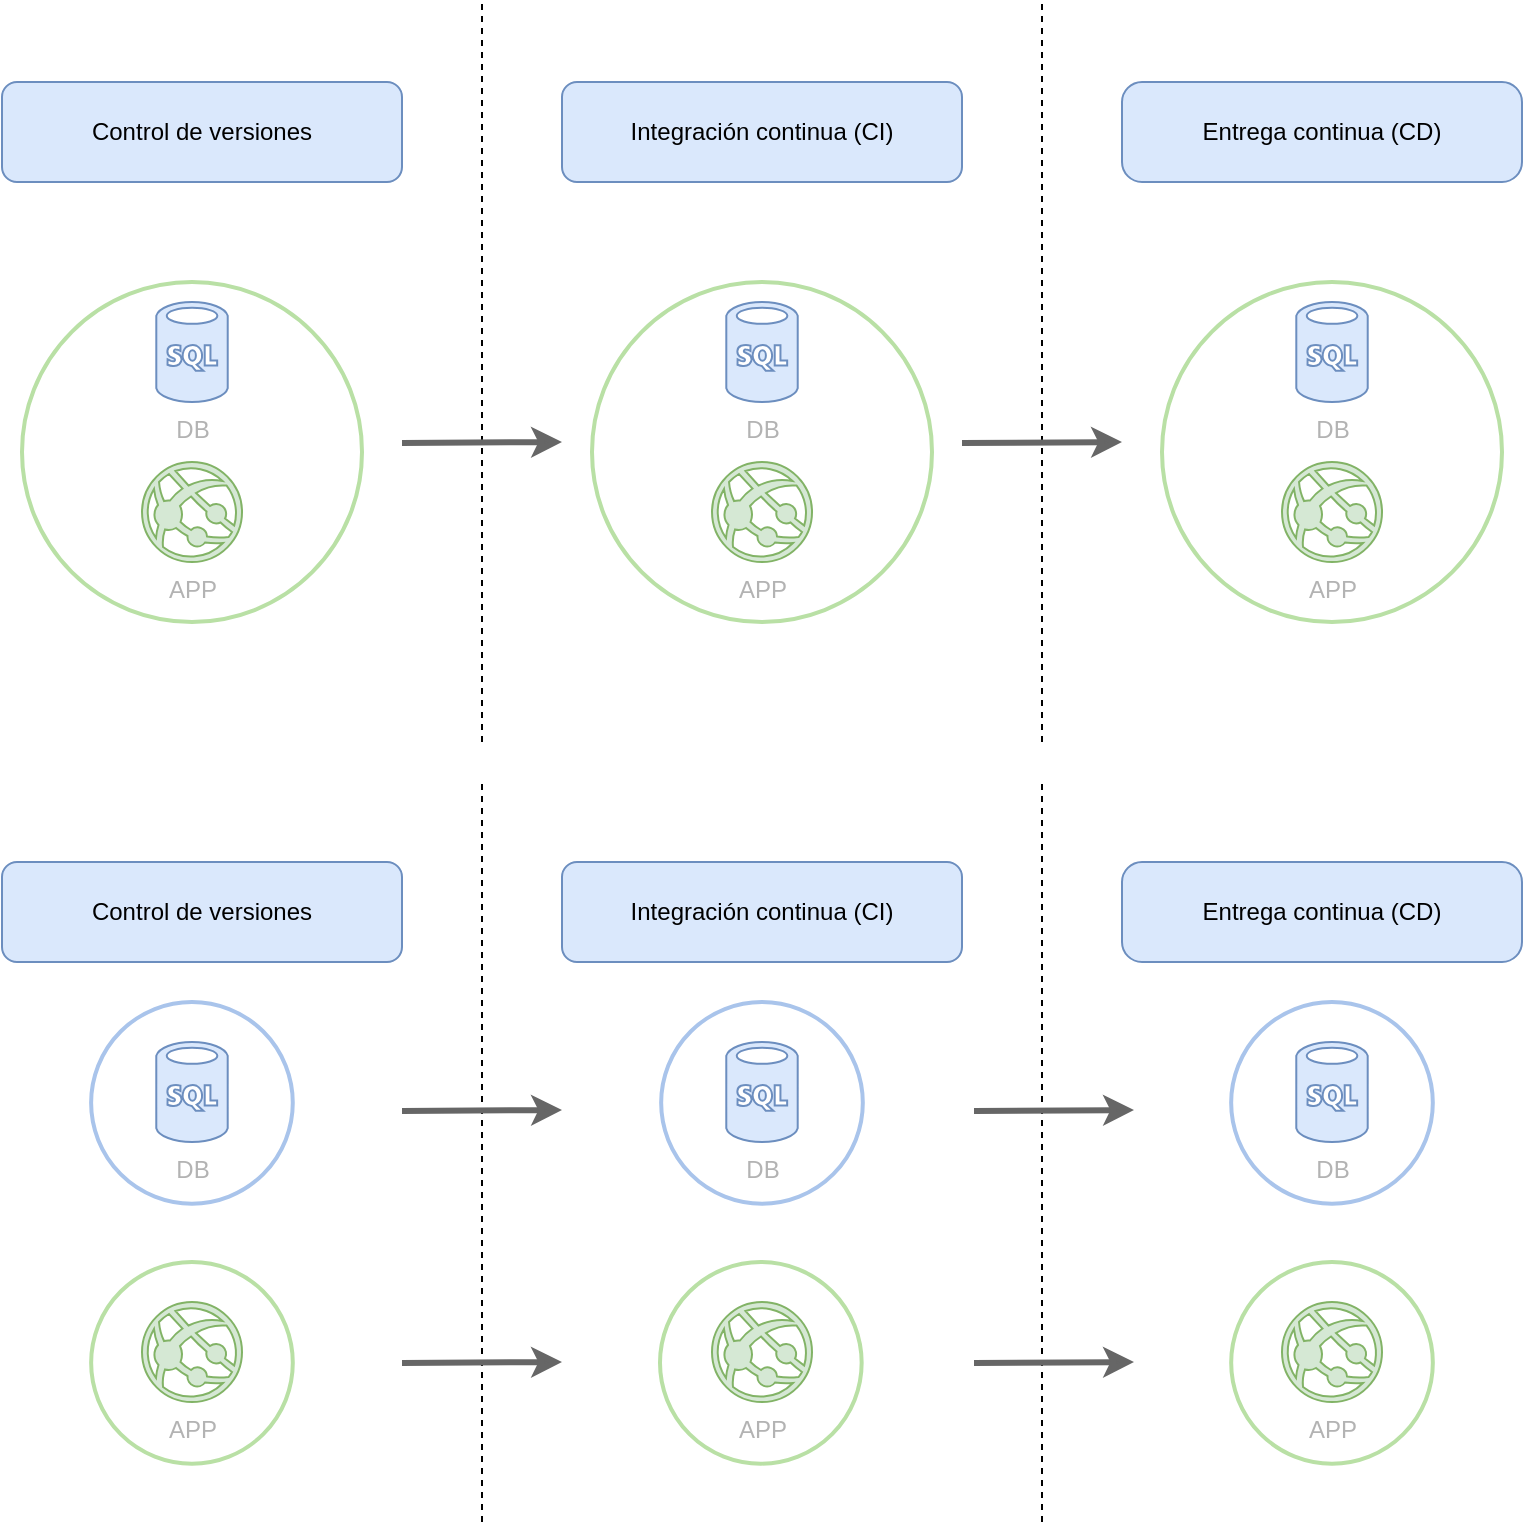 <mxfile version="12.9.9" type="github">
  <diagram id="gpCpd4C2CqXltoKwv3tZ" name="Escenarios">
    <mxGraphModel dx="946" dy="574" grid="1" gridSize="10" guides="1" tooltips="1" connect="1" arrows="1" fold="1" page="1" pageScale="1" pageWidth="827" pageHeight="1169" math="0" shadow="0">
      <root>
        <mxCell id="0" />
        <mxCell id="1" parent="0" />
        <mxCell id="MYIsnShTRxIOHbeXiHgU-14" value="Control de versiones" style="rounded=1;whiteSpace=wrap;html=1;fillColor=#dae8fc;strokeColor=#6c8ebf;" parent="1" vertex="1">
          <mxGeometry x="34" y="70" width="200" height="50" as="geometry" />
        </mxCell>
        <mxCell id="MYIsnShTRxIOHbeXiHgU-15" value="Integración continua (CI)" style="rounded=1;whiteSpace=wrap;html=1;fillColor=#dae8fc;strokeColor=#6c8ebf;" parent="1" vertex="1">
          <mxGeometry x="314" y="70" width="200" height="50" as="geometry" />
        </mxCell>
        <mxCell id="MYIsnShTRxIOHbeXiHgU-16" value="Entrega continua (CD)" style="rounded=1;whiteSpace=wrap;html=1;fillColor=#dae8fc;strokeColor=#6c8ebf;arcSize=20;" parent="1" vertex="1">
          <mxGeometry x="594" y="70" width="200" height="50" as="geometry" />
        </mxCell>
        <mxCell id="MYIsnShTRxIOHbeXiHgU-20" value="" style="group;fontColor=#B3B3B3;" parent="1" vertex="1" connectable="0">
          <mxGeometry x="44.0" y="170" width="170" height="170" as="geometry" />
        </mxCell>
        <mxCell id="MYIsnShTRxIOHbeXiHgU-19" value="" style="ellipse;whiteSpace=wrap;html=1;aspect=fixed;fillColor=none;strokeColor=#B9E0A5;strokeWidth=2;" parent="MYIsnShTRxIOHbeXiHgU-20" vertex="1">
          <mxGeometry width="170" height="170" as="geometry" />
        </mxCell>
        <mxCell id="MYIsnShTRxIOHbeXiHgU-1" value="DB" style="verticalLabelPosition=bottom;html=1;verticalAlign=top;align=center;strokeColor=#6c8ebf;fillColor=#dae8fc;shape=mxgraph.azure.sql_database;fontColor=#B3B3B3;" parent="MYIsnShTRxIOHbeXiHgU-20" vertex="1">
          <mxGeometry x="67.15" y="10" width="35.71" height="50" as="geometry" />
        </mxCell>
        <mxCell id="MYIsnShTRxIOHbeXiHgU-17" value="APP" style="verticalLabelPosition=bottom;html=1;verticalAlign=top;align=center;strokeColor=#82b366;fillColor=#d5e8d4;shape=mxgraph.azure.azure_website;pointerEvents=1;fontColor=#B3B3B3;" parent="MYIsnShTRxIOHbeXiHgU-20" vertex="1">
          <mxGeometry x="60.01" y="90" width="50" height="50" as="geometry" />
        </mxCell>
        <mxCell id="MYIsnShTRxIOHbeXiHgU-21" value="" style="endArrow=none;dashed=1;html=1;" parent="1" edge="1">
          <mxGeometry width="50" height="50" relative="1" as="geometry">
            <mxPoint x="274" y="400" as="sourcePoint" />
            <mxPoint x="274" y="30" as="targetPoint" />
          </mxGeometry>
        </mxCell>
        <mxCell id="2tvlTxC79Wn1W61wuCor-3" value="" style="endArrow=none;dashed=1;html=1;" parent="1" edge="1">
          <mxGeometry width="50" height="50" relative="1" as="geometry">
            <mxPoint x="554" y="400" as="sourcePoint" />
            <mxPoint x="554" y="30" as="targetPoint" />
          </mxGeometry>
        </mxCell>
        <mxCell id="2tvlTxC79Wn1W61wuCor-4" value="" style="group;fontColor=#B3B3B3;" parent="1" vertex="1" connectable="0">
          <mxGeometry x="329" y="170" width="170" height="170" as="geometry" />
        </mxCell>
        <mxCell id="2tvlTxC79Wn1W61wuCor-5" value="" style="ellipse;whiteSpace=wrap;html=1;aspect=fixed;fillColor=none;strokeColor=#B9E0A5;strokeWidth=2;" parent="2tvlTxC79Wn1W61wuCor-4" vertex="1">
          <mxGeometry width="170" height="170" as="geometry" />
        </mxCell>
        <mxCell id="2tvlTxC79Wn1W61wuCor-6" value="DB" style="verticalLabelPosition=bottom;html=1;verticalAlign=top;align=center;strokeColor=#6c8ebf;fillColor=#dae8fc;shape=mxgraph.azure.sql_database;fontColor=#B3B3B3;" parent="2tvlTxC79Wn1W61wuCor-4" vertex="1">
          <mxGeometry x="67.15" y="10" width="35.71" height="50" as="geometry" />
        </mxCell>
        <mxCell id="2tvlTxC79Wn1W61wuCor-7" value="APP" style="verticalLabelPosition=bottom;html=1;verticalAlign=top;align=center;strokeColor=#82b366;fillColor=#d5e8d4;shape=mxgraph.azure.azure_website;pointerEvents=1;fontColor=#B3B3B3;" parent="2tvlTxC79Wn1W61wuCor-4" vertex="1">
          <mxGeometry x="60.01" y="90" width="50" height="50" as="geometry" />
        </mxCell>
        <mxCell id="2tvlTxC79Wn1W61wuCor-8" value="" style="group;fontColor=#B3B3B3;" parent="1" vertex="1" connectable="0">
          <mxGeometry x="614" y="170" width="170" height="170" as="geometry" />
        </mxCell>
        <mxCell id="2tvlTxC79Wn1W61wuCor-9" value="" style="ellipse;whiteSpace=wrap;html=1;aspect=fixed;fillColor=none;strokeColor=#B9E0A5;strokeWidth=2;" parent="2tvlTxC79Wn1W61wuCor-8" vertex="1">
          <mxGeometry width="170" height="170" as="geometry" />
        </mxCell>
        <mxCell id="2tvlTxC79Wn1W61wuCor-10" value="DB" style="verticalLabelPosition=bottom;html=1;verticalAlign=top;align=center;strokeColor=#6c8ebf;fillColor=#dae8fc;shape=mxgraph.azure.sql_database;fontColor=#B3B3B3;" parent="2tvlTxC79Wn1W61wuCor-8" vertex="1">
          <mxGeometry x="67.15" y="10" width="35.71" height="50" as="geometry" />
        </mxCell>
        <mxCell id="2tvlTxC79Wn1W61wuCor-11" value="APP" style="verticalLabelPosition=bottom;html=1;verticalAlign=top;align=center;strokeColor=#82b366;fillColor=#d5e8d4;shape=mxgraph.azure.azure_website;pointerEvents=1;fontColor=#B3B3B3;" parent="2tvlTxC79Wn1W61wuCor-8" vertex="1">
          <mxGeometry x="60.01" y="90" width="50" height="50" as="geometry" />
        </mxCell>
        <mxCell id="2tvlTxC79Wn1W61wuCor-17" value="" style="endArrow=classic;html=1;fontColor=#B3B3B3;fillColor=#f5f5f5;strokeColor=#666666;strokeWidth=3;" parent="1" edge="1">
          <mxGeometry width="50" height="50" relative="1" as="geometry">
            <mxPoint x="234" y="250.5" as="sourcePoint" />
            <mxPoint x="314" y="250" as="targetPoint" />
          </mxGeometry>
        </mxCell>
        <mxCell id="2tvlTxC79Wn1W61wuCor-18" value="" style="endArrow=classic;html=1;fontColor=#B3B3B3;fillColor=#f5f5f5;strokeColor=#666666;strokeWidth=3;" parent="1" edge="1">
          <mxGeometry width="50" height="50" relative="1" as="geometry">
            <mxPoint x="514" y="250.5" as="sourcePoint" />
            <mxPoint x="594" y="250" as="targetPoint" />
          </mxGeometry>
        </mxCell>
        <mxCell id="Q8Wm_trZoOTeBr5sEfMa-1" value="Control de versiones" style="rounded=1;whiteSpace=wrap;html=1;fillColor=#dae8fc;strokeColor=#6c8ebf;" parent="1" vertex="1">
          <mxGeometry x="34" y="460" width="200" height="50" as="geometry" />
        </mxCell>
        <mxCell id="Q8Wm_trZoOTeBr5sEfMa-2" value="Integración continua (CI)" style="rounded=1;whiteSpace=wrap;html=1;fillColor=#dae8fc;strokeColor=#6c8ebf;" parent="1" vertex="1">
          <mxGeometry x="314" y="460" width="200" height="50" as="geometry" />
        </mxCell>
        <mxCell id="Q8Wm_trZoOTeBr5sEfMa-3" value="Entrega continua (CD)" style="rounded=1;whiteSpace=wrap;html=1;fillColor=#dae8fc;strokeColor=#6c8ebf;arcSize=20;" parent="1" vertex="1">
          <mxGeometry x="594" y="460" width="200" height="50" as="geometry" />
        </mxCell>
        <mxCell id="Q8Wm_trZoOTeBr5sEfMa-4" value="" style="endArrow=none;dashed=1;html=1;" parent="1" edge="1">
          <mxGeometry width="50" height="50" relative="1" as="geometry">
            <mxPoint x="274" y="790" as="sourcePoint" />
            <mxPoint x="274" y="420" as="targetPoint" />
          </mxGeometry>
        </mxCell>
        <mxCell id="Q8Wm_trZoOTeBr5sEfMa-5" value="" style="endArrow=none;dashed=1;html=1;" parent="1" edge="1">
          <mxGeometry width="50" height="50" relative="1" as="geometry">
            <mxPoint x="554" y="790" as="sourcePoint" />
            <mxPoint x="554" y="420" as="targetPoint" />
          </mxGeometry>
        </mxCell>
        <mxCell id="Q8Wm_trZoOTeBr5sEfMa-6" value="" style="endArrow=classic;html=1;fontColor=#B3B3B3;fillColor=#f5f5f5;strokeColor=#666666;strokeWidth=3;" parent="1" edge="1">
          <mxGeometry width="50" height="50" relative="1" as="geometry">
            <mxPoint x="234" y="584.5" as="sourcePoint" />
            <mxPoint x="314" y="584" as="targetPoint" />
          </mxGeometry>
        </mxCell>
        <mxCell id="Q8Wm_trZoOTeBr5sEfMa-7" value="" style="endArrow=classic;html=1;fontColor=#B3B3B3;fillColor=#f5f5f5;strokeColor=#666666;strokeWidth=3;" parent="1" edge="1">
          <mxGeometry width="50" height="50" relative="1" as="geometry">
            <mxPoint x="520" y="584.5" as="sourcePoint" />
            <mxPoint x="600" y="584" as="targetPoint" />
          </mxGeometry>
        </mxCell>
        <mxCell id="Q8Wm_trZoOTeBr5sEfMa-8" value="DB" style="verticalLabelPosition=bottom;html=1;verticalAlign=top;align=center;strokeColor=#6c8ebf;fillColor=#dae8fc;shape=mxgraph.azure.sql_database;fontColor=#B3B3B3;" parent="1" vertex="1">
          <mxGeometry x="111.14" y="550" width="35.71" height="50" as="geometry" />
        </mxCell>
        <mxCell id="Q8Wm_trZoOTeBr5sEfMa-9" value="APP" style="verticalLabelPosition=bottom;html=1;verticalAlign=top;align=center;strokeColor=#82b366;fillColor=#d5e8d4;shape=mxgraph.azure.azure_website;pointerEvents=1;fontColor=#B3B3B3;" parent="1" vertex="1">
          <mxGeometry x="104" y="680" width="50" height="50" as="geometry" />
        </mxCell>
        <mxCell id="hevtfb3yxUW6k2UNjcC5-3" value="DB" style="verticalLabelPosition=bottom;html=1;verticalAlign=top;align=center;strokeColor=#6c8ebf;fillColor=#dae8fc;shape=mxgraph.azure.sql_database;fontColor=#B3B3B3;" vertex="1" parent="1">
          <mxGeometry x="396.14" y="550" width="35.71" height="50" as="geometry" />
        </mxCell>
        <mxCell id="hevtfb3yxUW6k2UNjcC5-4" value="APP" style="verticalLabelPosition=bottom;html=1;verticalAlign=top;align=center;strokeColor=#82b366;fillColor=#d5e8d4;shape=mxgraph.azure.azure_website;pointerEvents=1;fontColor=#B3B3B3;" vertex="1" parent="1">
          <mxGeometry x="389" y="680" width="50" height="50" as="geometry" />
        </mxCell>
        <mxCell id="hevtfb3yxUW6k2UNjcC5-5" value="DB" style="verticalLabelPosition=bottom;html=1;verticalAlign=top;align=center;strokeColor=#6c8ebf;fillColor=#dae8fc;shape=mxgraph.azure.sql_database;fontColor=#B3B3B3;" vertex="1" parent="1">
          <mxGeometry x="681.14" y="550" width="35.71" height="50" as="geometry" />
        </mxCell>
        <mxCell id="hevtfb3yxUW6k2UNjcC5-6" value="APP" style="verticalLabelPosition=bottom;html=1;verticalAlign=top;align=center;strokeColor=#82b366;fillColor=#d5e8d4;shape=mxgraph.azure.azure_website;pointerEvents=1;fontColor=#B3B3B3;" vertex="1" parent="1">
          <mxGeometry x="674" y="680" width="50" height="50" as="geometry" />
        </mxCell>
        <mxCell id="hevtfb3yxUW6k2UNjcC5-7" value="" style="endArrow=classic;html=1;fontColor=#B3B3B3;fillColor=#f5f5f5;strokeColor=#666666;strokeWidth=3;" edge="1" parent="1">
          <mxGeometry width="50" height="50" relative="1" as="geometry">
            <mxPoint x="234" y="710.5" as="sourcePoint" />
            <mxPoint x="314" y="710" as="targetPoint" />
          </mxGeometry>
        </mxCell>
        <mxCell id="hevtfb3yxUW6k2UNjcC5-8" value="" style="endArrow=classic;html=1;fontColor=#B3B3B3;fillColor=#f5f5f5;strokeColor=#666666;strokeWidth=3;" edge="1" parent="1">
          <mxGeometry width="50" height="50" relative="1" as="geometry">
            <mxPoint x="520" y="710.5" as="sourcePoint" />
            <mxPoint x="600" y="710" as="targetPoint" />
          </mxGeometry>
        </mxCell>
        <mxCell id="hevtfb3yxUW6k2UNjcC5-13" value="" style="group;fontColor=#B3B3B3;" vertex="1" connectable="0" parent="1">
          <mxGeometry x="78.57" y="660" width="100.84" height="110" as="geometry" />
        </mxCell>
        <mxCell id="hevtfb3yxUW6k2UNjcC5-14" value="" style="ellipse;whiteSpace=wrap;html=1;aspect=fixed;fillColor=none;strokeColor=#B9E0A5;strokeWidth=2;" vertex="1" parent="hevtfb3yxUW6k2UNjcC5-13">
          <mxGeometry width="100.833" height="100.833" as="geometry" />
        </mxCell>
        <mxCell id="hevtfb3yxUW6k2UNjcC5-21" value="" style="group;fontColor=#B3B3B3;" vertex="1" connectable="0" parent="1">
          <mxGeometry x="363" y="660" width="100.84" height="110" as="geometry" />
        </mxCell>
        <mxCell id="hevtfb3yxUW6k2UNjcC5-22" value="" style="ellipse;whiteSpace=wrap;html=1;aspect=fixed;fillColor=none;strokeColor=#B9E0A5;strokeWidth=2;" vertex="1" parent="hevtfb3yxUW6k2UNjcC5-21">
          <mxGeometry width="100.833" height="100.833" as="geometry" />
        </mxCell>
        <mxCell id="hevtfb3yxUW6k2UNjcC5-23" value="" style="group;fontColor=#B3B3B3;" vertex="1" connectable="0" parent="1">
          <mxGeometry x="648.59" y="660" width="100.84" height="110" as="geometry" />
        </mxCell>
        <mxCell id="hevtfb3yxUW6k2UNjcC5-24" value="" style="ellipse;whiteSpace=wrap;html=1;aspect=fixed;fillColor=none;strokeColor=#B9E0A5;strokeWidth=2;" vertex="1" parent="hevtfb3yxUW6k2UNjcC5-23">
          <mxGeometry width="100.833" height="100.833" as="geometry" />
        </mxCell>
        <mxCell id="hevtfb3yxUW6k2UNjcC5-25" value="" style="group;fontColor=#B3B3B3;" vertex="1" connectable="0" parent="1">
          <mxGeometry x="78.56" y="530" width="100.84" height="110" as="geometry" />
        </mxCell>
        <mxCell id="hevtfb3yxUW6k2UNjcC5-26" value="" style="ellipse;whiteSpace=wrap;html=1;aspect=fixed;fillColor=none;strokeColor=#A9C4EB;strokeWidth=2;" vertex="1" parent="hevtfb3yxUW6k2UNjcC5-25">
          <mxGeometry width="100.833" height="100.833" as="geometry" />
        </mxCell>
        <mxCell id="hevtfb3yxUW6k2UNjcC5-27" value="" style="ellipse;whiteSpace=wrap;html=1;aspect=fixed;fillColor=none;strokeColor=#A9C4EB;strokeWidth=2;" vertex="1" parent="1">
          <mxGeometry x="363.58" y="530" width="100.833" height="100.833" as="geometry" />
        </mxCell>
        <mxCell id="hevtfb3yxUW6k2UNjcC5-28" value="" style="ellipse;whiteSpace=wrap;html=1;aspect=fixed;fillColor=none;strokeColor=#A9C4EB;strokeWidth=2;" vertex="1" parent="1">
          <mxGeometry x="648.58" y="530" width="100.833" height="100.833" as="geometry" />
        </mxCell>
      </root>
    </mxGraphModel>
  </diagram>
</mxfile>
